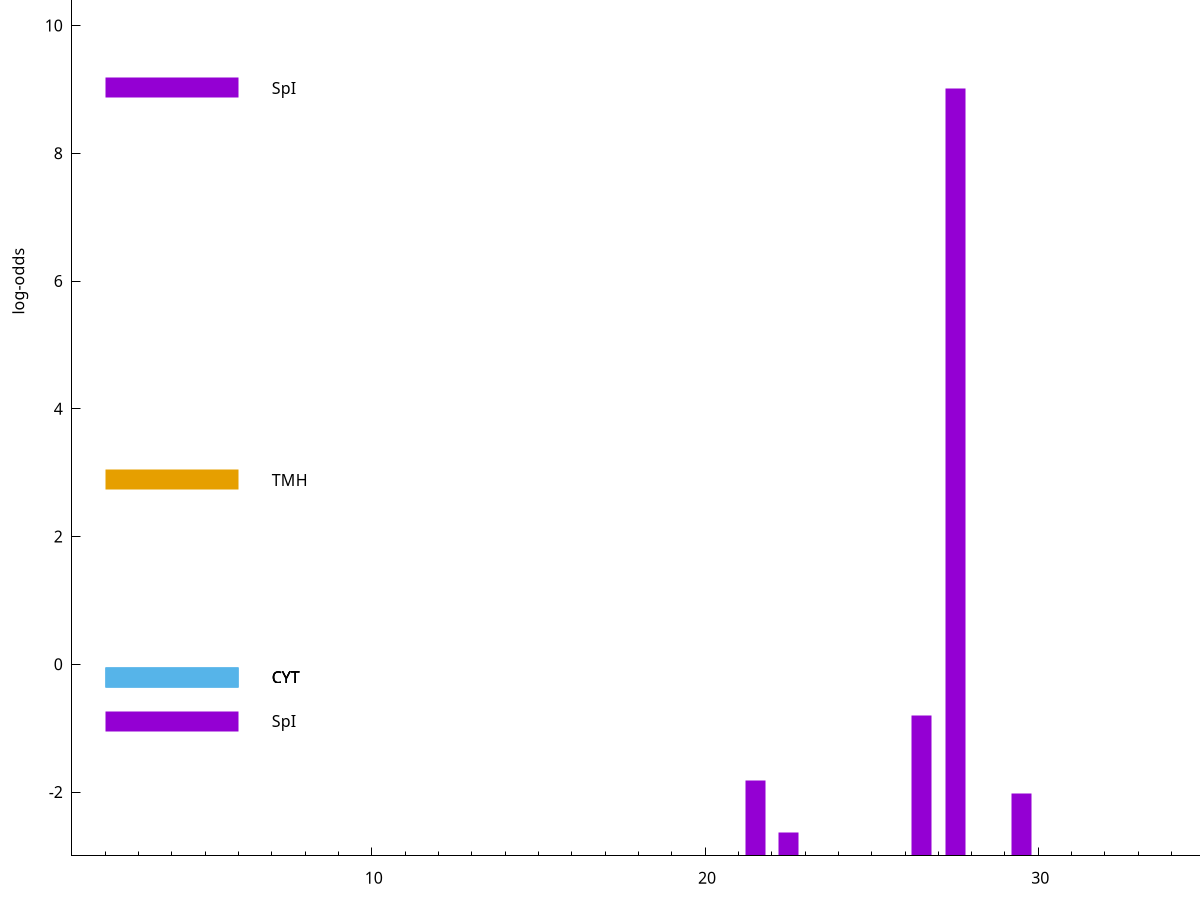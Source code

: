 set title "LipoP predictions for SRR5666568.gff"
set size 2., 1.4
set xrange [1:70] 
set mxtics 10
set yrange [-3:15]
set y2range [0:18]
set ylabel "log-odds"
set term postscript eps color solid "Helvetica" 30
set output "SRR5666568.gff198.eps"
set arrow from 2,12.3621 to 6,12.3621 nohead lt 4 lw 20
set label "TMH" at 7,12.3621
set arrow from 2,9.0233 to 6,9.0233 nohead lt 1 lw 20
set label "SpI" at 7,9.0233
set arrow from 2,2.88676 to 6,2.88676 nohead lt 4 lw 20
set label "TMH" at 7,2.88676
set arrow from 2,-0.200913 to 6,-0.200913 nohead lt 3 lw 20
set label "CYT" at 7,-0.200913
set arrow from 2,-0.200913 to 6,-0.200913 nohead lt 3 lw 20
set label "CYT" at 7,-0.200913
set arrow from 2,-0.200913 to 6,-0.200913 nohead lt 3 lw 20
set label "CYT" at 7,-0.200913
set arrow from 2,-0.888768 to 6,-0.888768 nohead lt 1 lw 20
set label "SpI" at 7,-0.888768
set arrow from 2,12.3621 to 6,12.3621 nohead lt 4 lw 20
set label "TMH" at 7,12.3621
# NOTE: The scores below are the log-odds scores with the threshold
# NOTE: subtracted (a hack to make gnuplot make the histogram all
# NOTE: look nice).
plot "-" axes x1y2 title "" with impulses lt 1 lw 20
27.500000 12.020810
26.500000 2.205438
21.500000 1.179080
29.500000 0.977080
22.500000 0.359980
e
exit
